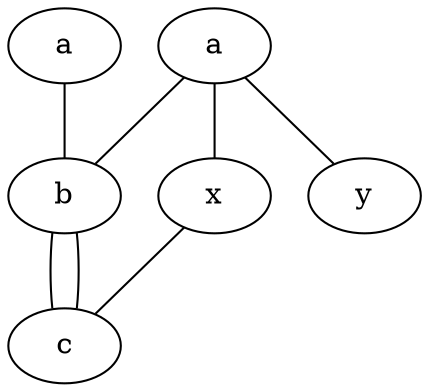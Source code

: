 graph test2 {
       a -- b -- c;
       a󠁠 -- b -- c;
       a -- {x y};
       x -- c [w=5.0,len=3];
}

